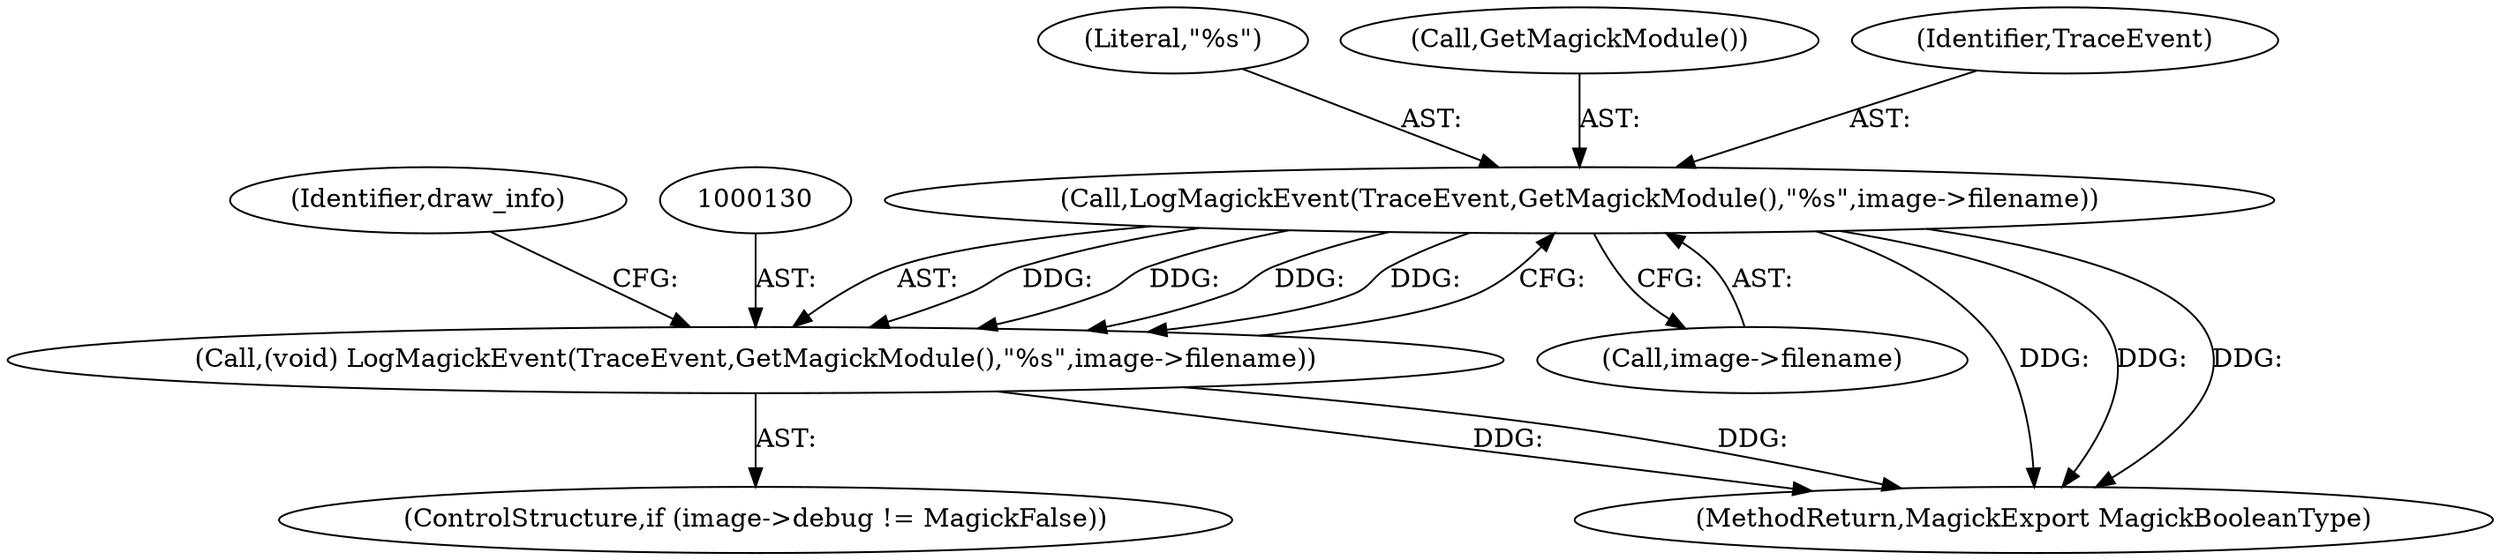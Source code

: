 digraph "0_ImageMagick_726812fa2fa7ce16bcf58f6e115f65427a1c0950@pointer" {
"1000131" [label="(Call,LogMagickEvent(TraceEvent,GetMagickModule(),\"%s\",image->filename))"];
"1000129" [label="(Call,(void) LogMagickEvent(TraceEvent,GetMagickModule(),\"%s\",image->filename))"];
"1000129" [label="(Call,(void) LogMagickEvent(TraceEvent,GetMagickModule(),\"%s\",image->filename))"];
"1000135" [label="(Call,image->filename)"];
"1000301" [label="(MethodReturn,MagickExport MagickBooleanType)"];
"1000131" [label="(Call,LogMagickEvent(TraceEvent,GetMagickModule(),\"%s\",image->filename))"];
"1000140" [label="(Identifier,draw_info)"];
"1000123" [label="(ControlStructure,if (image->debug != MagickFalse))"];
"1000134" [label="(Literal,\"%s\")"];
"1000133" [label="(Call,GetMagickModule())"];
"1000132" [label="(Identifier,TraceEvent)"];
"1000131" -> "1000129"  [label="AST: "];
"1000131" -> "1000135"  [label="CFG: "];
"1000132" -> "1000131"  [label="AST: "];
"1000133" -> "1000131"  [label="AST: "];
"1000134" -> "1000131"  [label="AST: "];
"1000135" -> "1000131"  [label="AST: "];
"1000129" -> "1000131"  [label="CFG: "];
"1000131" -> "1000301"  [label="DDG: "];
"1000131" -> "1000301"  [label="DDG: "];
"1000131" -> "1000301"  [label="DDG: "];
"1000131" -> "1000129"  [label="DDG: "];
"1000131" -> "1000129"  [label="DDG: "];
"1000131" -> "1000129"  [label="DDG: "];
"1000131" -> "1000129"  [label="DDG: "];
"1000129" -> "1000123"  [label="AST: "];
"1000130" -> "1000129"  [label="AST: "];
"1000140" -> "1000129"  [label="CFG: "];
"1000129" -> "1000301"  [label="DDG: "];
"1000129" -> "1000301"  [label="DDG: "];
}
